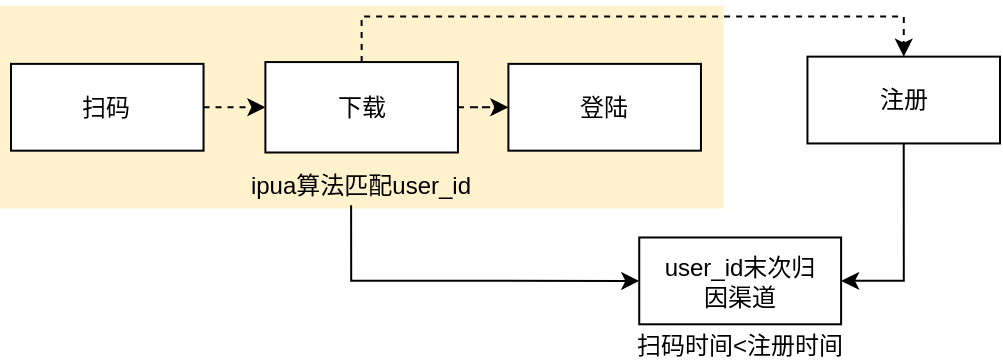 <mxfile version="20.8.23" type="github">
  <diagram name="第 1 页" id="nfjLG6z6RxA7ImRb_6_W">
    <mxGraphModel dx="1547" dy="448" grid="1" gridSize="10" guides="1" tooltips="1" connect="1" arrows="1" fold="1" page="1" pageScale="1" pageWidth="827" pageHeight="1169" math="0" shadow="0">
      <root>
        <mxCell id="0" />
        <mxCell id="1" parent="0" />
        <mxCell id="Ae2xsXDVZNMWskplE-0U-3" value="" style="group" connectable="0" vertex="1" parent="1">
          <mxGeometry x="-80" y="300" width="500" height="170" as="geometry" />
        </mxCell>
        <mxCell id="Ae2xsXDVZNMWskplE-0U-4" value="扫码时间&amp;lt;注册时间" style="text;html=1;strokeColor=none;fillColor=none;align=center;verticalAlign=middle;whiteSpace=wrap;rounded=0;dashed=1;fontSize=12;" diagramCategory="general" diagramName="text" vertex="1" parent="Ae2xsXDVZNMWskplE-0U-3">
          <mxGeometry x="288.213" y="169.998" width="163.75" as="geometry" />
        </mxCell>
        <mxCell id="Ae2xsXDVZNMWskplE-0U-5" value="" style="rounded=0;whiteSpace=wrap;html=1;dashed=1;fontSize=14;fillColor=#fff2cc;strokeColor=none;" diagramCategory="general" diagramName="Rectangle" vertex="1" parent="Ae2xsXDVZNMWskplE-0U-3">
          <mxGeometry width="361.674" height="101.277" as="geometry" />
        </mxCell>
        <mxCell id="Ae2xsXDVZNMWskplE-0U-6" value="登陆" style="rounded=0;whiteSpace=wrap;html=1;" diagramCategory="general" diagramName="Rectangle" vertex="1" parent="Ae2xsXDVZNMWskplE-0U-3">
          <mxGeometry x="254.204" y="28.936" width="96.274" height="43.404" as="geometry" />
        </mxCell>
        <mxCell id="Ae2xsXDVZNMWskplE-0U-7" style="edgeStyle=orthogonalEdgeStyle;rounded=0;orthogonalLoop=1;jettySize=auto;html=1;entryX=0;entryY=0.5;entryDx=0;entryDy=0;fontSize=14;dashed=1;" edge="1" parent="Ae2xsXDVZNMWskplE-0U-3" source="Ae2xsXDVZNMWskplE-0U-8" target="Ae2xsXDVZNMWskplE-0U-6">
          <mxGeometry relative="1" as="geometry" />
        </mxCell>
        <mxCell id="Ae2xsXDVZNMWskplE-0U-8" value="下载" style="rounded=0;whiteSpace=wrap;html=1;" diagramCategory="general" diagramName="Rectangle" vertex="1" parent="Ae2xsXDVZNMWskplE-0U-3">
          <mxGeometry x="132.701" y="28.032" width="96.272" height="45.213" as="geometry" />
        </mxCell>
        <mxCell id="Ae2xsXDVZNMWskplE-0U-9" style="edgeStyle=orthogonalEdgeStyle;rounded=0;orthogonalLoop=1;jettySize=auto;html=1;exitX=1;exitY=0.5;exitDx=0;exitDy=0;entryX=0;entryY=0.5;entryDx=0;entryDy=0;fontSize=14;dashed=1;" edge="1" parent="Ae2xsXDVZNMWskplE-0U-3" source="Ae2xsXDVZNMWskplE-0U-10" target="Ae2xsXDVZNMWskplE-0U-8">
          <mxGeometry relative="1" as="geometry" />
        </mxCell>
        <mxCell id="Ae2xsXDVZNMWskplE-0U-10" value="扫码" style="rounded=0;whiteSpace=wrap;html=1;" diagramCategory="general" diagramName="Rectangle" vertex="1" parent="Ae2xsXDVZNMWskplE-0U-3">
          <mxGeometry x="5.498" y="28.936" width="96.274" height="43.404" as="geometry" />
        </mxCell>
        <mxCell id="Ae2xsXDVZNMWskplE-0U-11" value="&lt;font style=&quot;font-size: 12px;&quot;&gt;ipua算法匹配user_id&lt;/font&gt;" style="text;html=1;strokeColor=none;fillColor=none;align=center;verticalAlign=middle;whiteSpace=wrap;rounded=0;dashed=1;fontSize=14;" diagramCategory="general" diagramName="text" vertex="1" parent="Ae2xsXDVZNMWskplE-0U-3">
          <mxGeometry x="80.434" y="81.925" width="200.816" height="14.465" as="geometry" />
        </mxCell>
        <mxCell id="Ae2xsXDVZNMWskplE-0U-12" value="注册" style="rounded=0;whiteSpace=wrap;html=1;" diagramCategory="general" diagramName="Rectangle" vertex="1" parent="Ae2xsXDVZNMWskplE-0U-3">
          <mxGeometry x="403.726" y="25.319" width="96.274" height="43.404" as="geometry" />
        </mxCell>
        <mxCell id="Ae2xsXDVZNMWskplE-0U-13" style="edgeStyle=orthogonalEdgeStyle;rounded=0;orthogonalLoop=1;jettySize=auto;html=1;exitX=0.5;exitY=0;exitDx=0;exitDy=0;entryX=0.5;entryY=0;entryDx=0;entryDy=0;fontSize=14;dashed=1;" edge="1" parent="Ae2xsXDVZNMWskplE-0U-3" source="Ae2xsXDVZNMWskplE-0U-8" target="Ae2xsXDVZNMWskplE-0U-12">
          <mxGeometry relative="1" as="geometry" />
        </mxCell>
        <mxCell id="Ae2xsXDVZNMWskplE-0U-14" value="" style="rounded=0;whiteSpace=wrap;html=1;fontSize=14;" diagramCategory="general" diagramName="Rectangle" vertex="1" parent="Ae2xsXDVZNMWskplE-0U-3">
          <mxGeometry x="319.622" y="115.745" width="100.932" height="43.404" as="geometry" />
        </mxCell>
        <mxCell id="Ae2xsXDVZNMWskplE-0U-15" style="edgeStyle=orthogonalEdgeStyle;rounded=0;orthogonalLoop=1;jettySize=auto;html=1;entryX=0;entryY=0.5;entryDx=0;entryDy=0;fontSize=14;" edge="1" parent="Ae2xsXDVZNMWskplE-0U-3" target="Ae2xsXDVZNMWskplE-0U-14">
          <mxGeometry relative="1" as="geometry">
            <mxPoint x="175.556" y="99.655" as="sourcePoint" />
            <Array as="points">
              <mxPoint x="175.556" y="137.759" />
            </Array>
          </mxGeometry>
        </mxCell>
        <mxCell id="Ae2xsXDVZNMWskplE-0U-16" style="edgeStyle=orthogonalEdgeStyle;rounded=0;orthogonalLoop=1;jettySize=auto;html=1;exitX=0.5;exitY=1;exitDx=0;exitDy=0;entryX=1;entryY=0.5;entryDx=0;entryDy=0;fontSize=14;" edge="1" parent="Ae2xsXDVZNMWskplE-0U-3" source="Ae2xsXDVZNMWskplE-0U-12" target="Ae2xsXDVZNMWskplE-0U-14">
          <mxGeometry relative="1" as="geometry" />
        </mxCell>
        <mxCell id="Ae2xsXDVZNMWskplE-0U-17" value="&lt;font style=&quot;font-size: 12px;&quot;&gt;user_id末次归因渠道&lt;/font&gt;" style="text;html=1;strokeColor=none;fillColor=none;align=center;verticalAlign=middle;whiteSpace=wrap;rounded=0;dashed=1;" diagramCategory="general" diagramName="text" vertex="1" parent="Ae2xsXDVZNMWskplE-0U-3">
          <mxGeometry x="328.033" y="137.447" width="84.11" as="geometry" />
        </mxCell>
      </root>
    </mxGraphModel>
  </diagram>
</mxfile>
